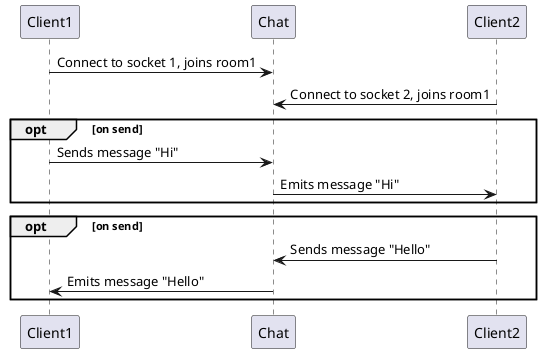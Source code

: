 @startuml
Client1 -> Chat: Connect to socket 1, joins room1
Client2 -> Chat: Connect to socket 2, joins room1
opt on send
    Client1 -> Chat: Sends message "Hi"
    Chat -> Client2: Emits message "Hi"
end
opt on send
    Client2 -> Chat: Sends message "Hello"
    Chat -> Client1: Emits message "Hello"
end
@enduml
